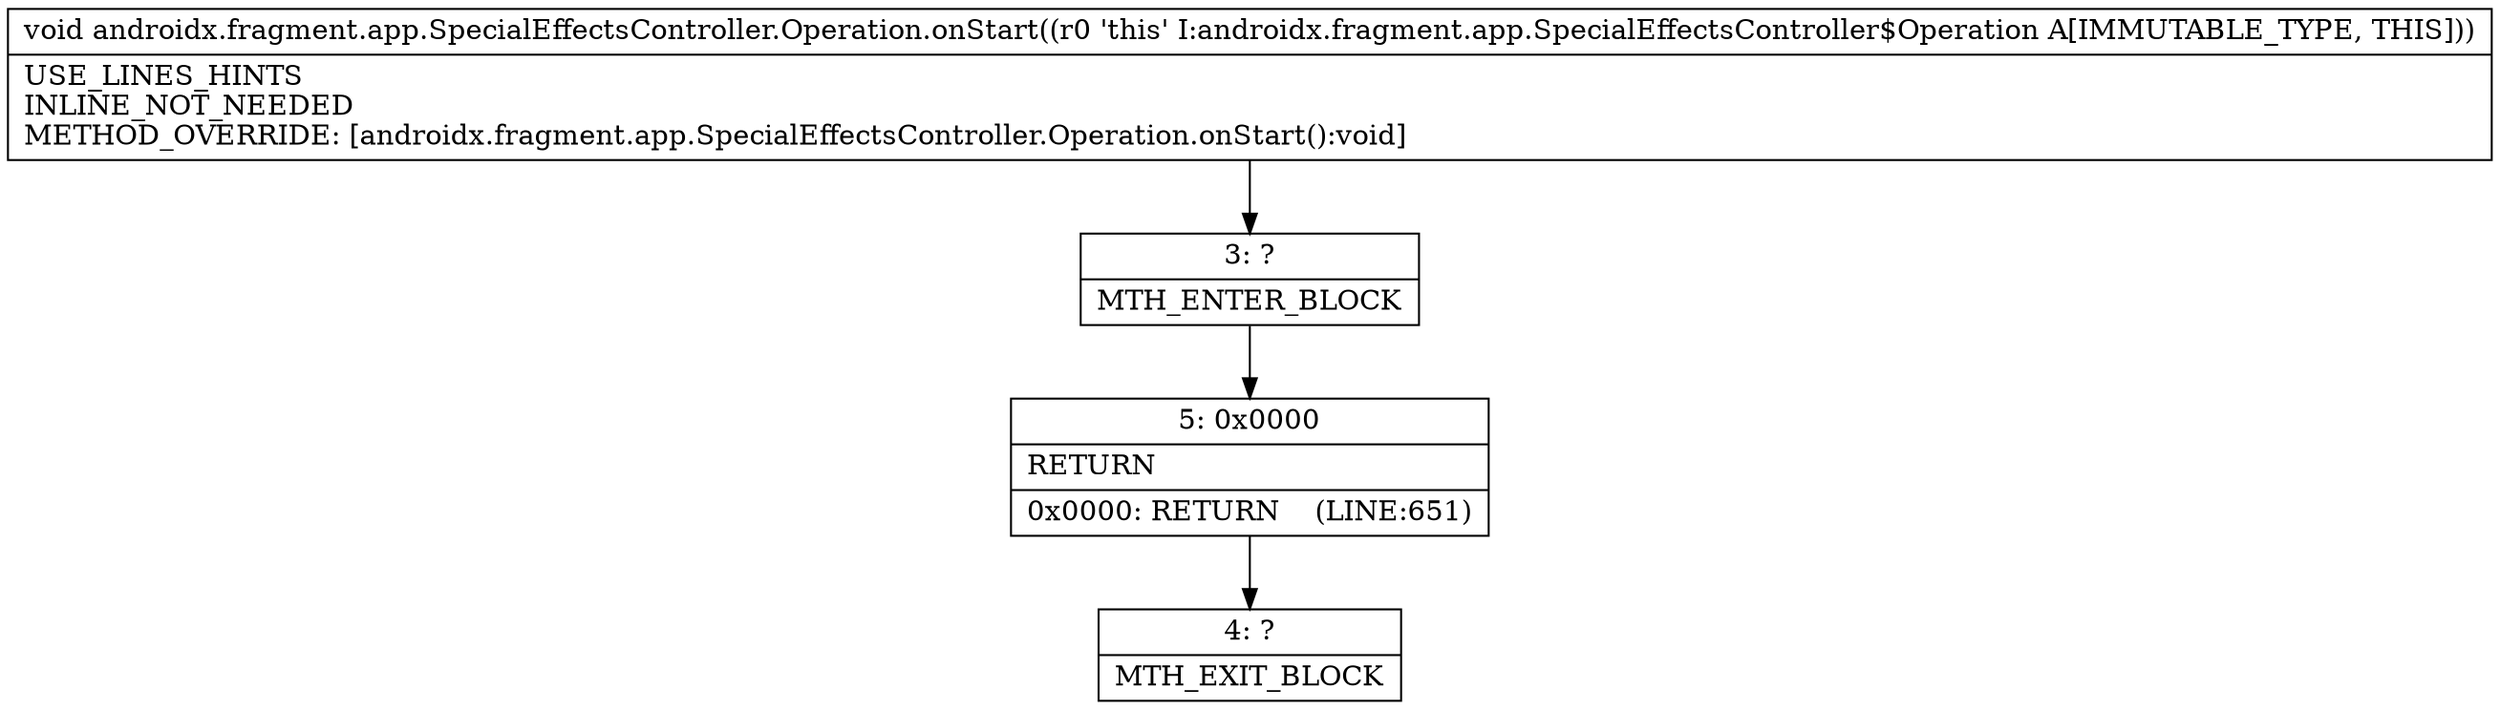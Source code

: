 digraph "CFG forandroidx.fragment.app.SpecialEffectsController.Operation.onStart()V" {
Node_3 [shape=record,label="{3\:\ ?|MTH_ENTER_BLOCK\l}"];
Node_5 [shape=record,label="{5\:\ 0x0000|RETURN\l|0x0000: RETURN    (LINE:651)\l}"];
Node_4 [shape=record,label="{4\:\ ?|MTH_EXIT_BLOCK\l}"];
MethodNode[shape=record,label="{void androidx.fragment.app.SpecialEffectsController.Operation.onStart((r0 'this' I:androidx.fragment.app.SpecialEffectsController$Operation A[IMMUTABLE_TYPE, THIS]))  | USE_LINES_HINTS\lINLINE_NOT_NEEDED\lMETHOD_OVERRIDE: [androidx.fragment.app.SpecialEffectsController.Operation.onStart():void]\l}"];
MethodNode -> Node_3;Node_3 -> Node_5;
Node_5 -> Node_4;
}


